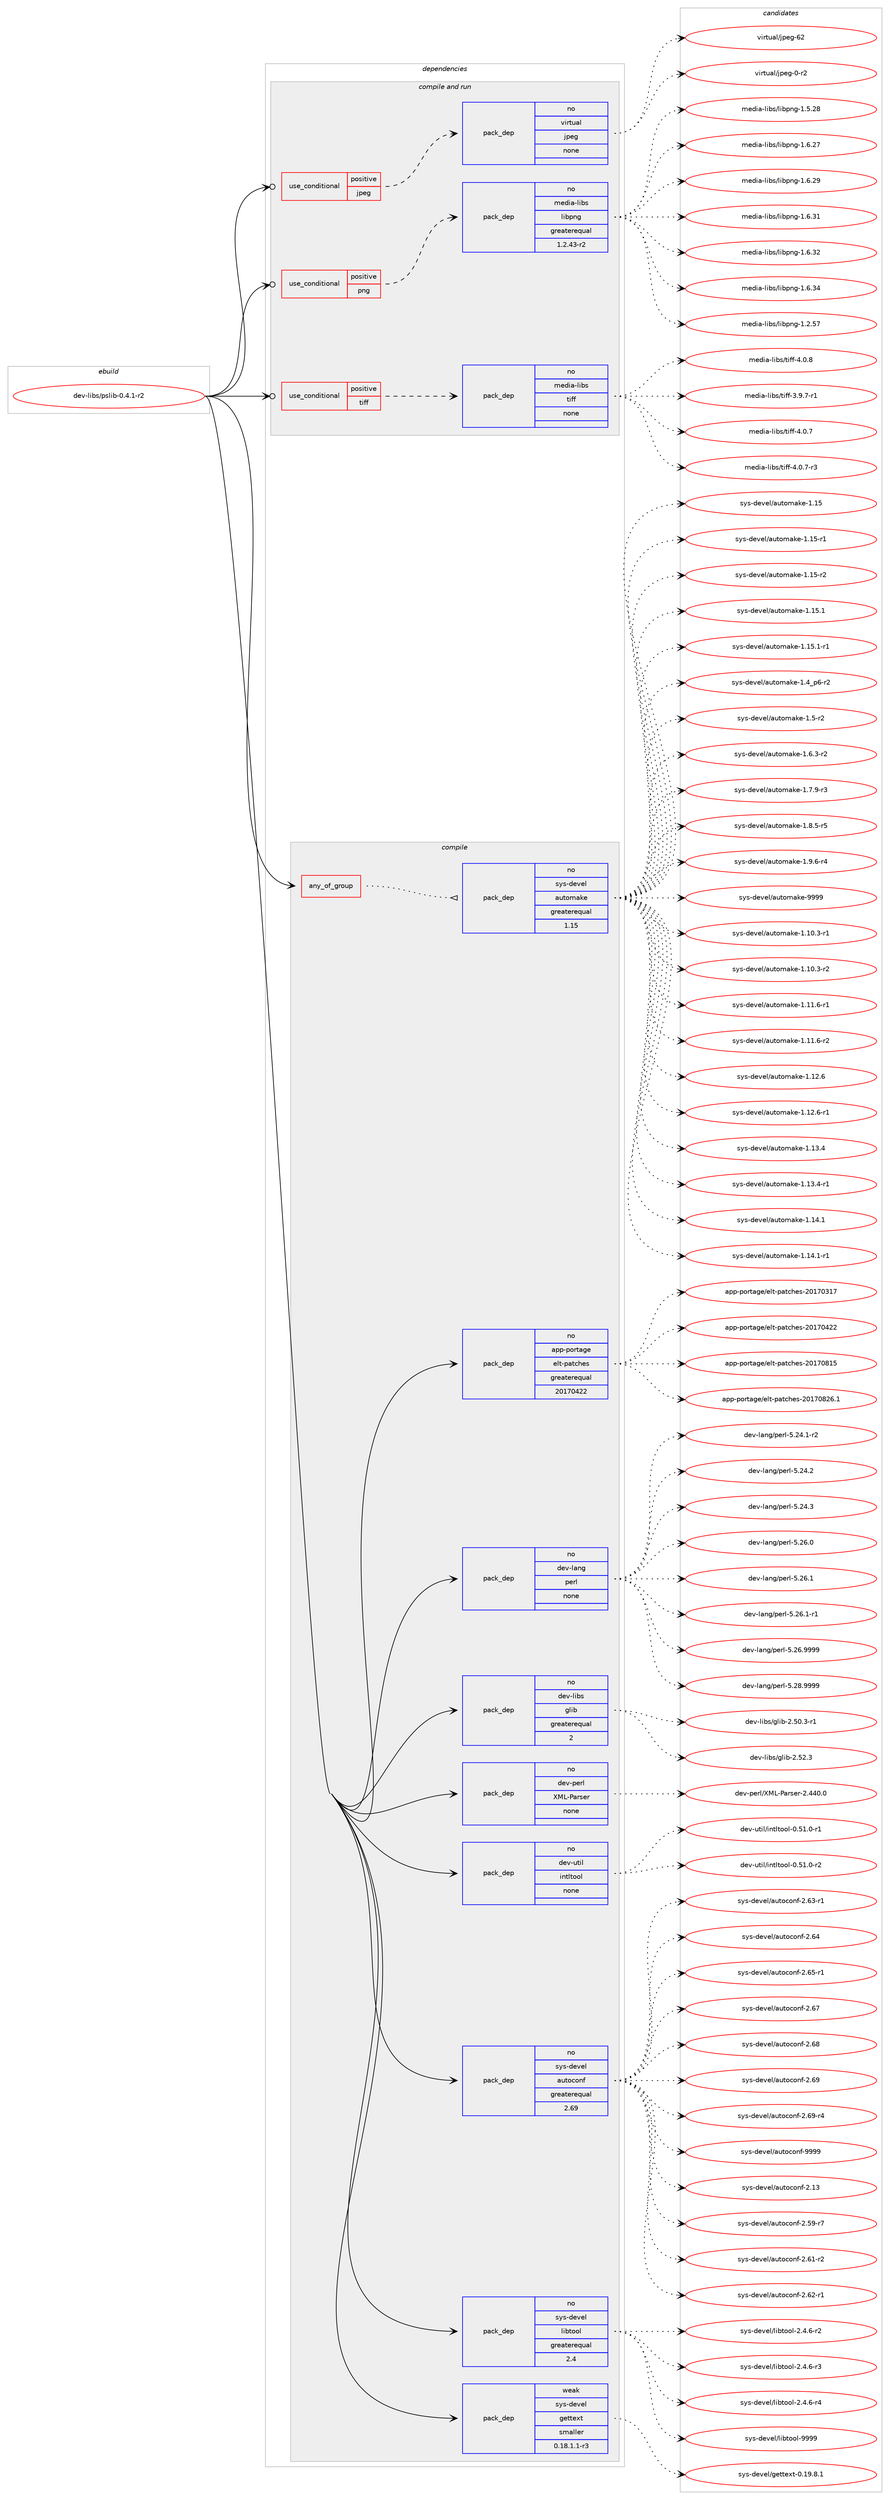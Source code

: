 digraph prolog {

# *************
# Graph options
# *************

newrank=true;
concentrate=true;
compound=true;
graph [rankdir=LR,fontname=Helvetica,fontsize=10,ranksep=1.5];#, ranksep=2.5, nodesep=0.2];
edge  [arrowhead=vee];
node  [fontname=Helvetica,fontsize=10];

# **********
# The ebuild
# **********

subgraph cluster_leftcol {
color=gray;
rank=same;
label=<<i>ebuild</i>>;
id [label="dev-libs/pslib-0.4.1-r2", color=red, width=4, href="../dev-libs/pslib-0.4.1-r2.svg"];
}

# ****************
# The dependencies
# ****************

subgraph cluster_midcol {
color=gray;
label=<<i>dependencies</i>>;
subgraph cluster_compile {
fillcolor="#eeeeee";
style=filled;
label=<<i>compile</i>>;
subgraph any3536 {
dependency118909 [label=<<TABLE BORDER="0" CELLBORDER="1" CELLSPACING="0" CELLPADDING="4"><TR><TD CELLPADDING="10">any_of_group</TD></TR></TABLE>>, shape=none, color=red];subgraph pack89607 {
dependency118910 [label=<<TABLE BORDER="0" CELLBORDER="1" CELLSPACING="0" CELLPADDING="4" WIDTH="220"><TR><TD ROWSPAN="6" CELLPADDING="30">pack_dep</TD></TR><TR><TD WIDTH="110">no</TD></TR><TR><TD>sys-devel</TD></TR><TR><TD>automake</TD></TR><TR><TD>greaterequal</TD></TR><TR><TD>1.15</TD></TR></TABLE>>, shape=none, color=blue];
}
dependency118909:e -> dependency118910:w [weight=20,style="dotted",arrowhead="oinv"];
}
id:e -> dependency118909:w [weight=20,style="solid",arrowhead="vee"];
subgraph pack89608 {
dependency118911 [label=<<TABLE BORDER="0" CELLBORDER="1" CELLSPACING="0" CELLPADDING="4" WIDTH="220"><TR><TD ROWSPAN="6" CELLPADDING="30">pack_dep</TD></TR><TR><TD WIDTH="110">no</TD></TR><TR><TD>app-portage</TD></TR><TR><TD>elt-patches</TD></TR><TR><TD>greaterequal</TD></TR><TR><TD>20170422</TD></TR></TABLE>>, shape=none, color=blue];
}
id:e -> dependency118911:w [weight=20,style="solid",arrowhead="vee"];
subgraph pack89609 {
dependency118912 [label=<<TABLE BORDER="0" CELLBORDER="1" CELLSPACING="0" CELLPADDING="4" WIDTH="220"><TR><TD ROWSPAN="6" CELLPADDING="30">pack_dep</TD></TR><TR><TD WIDTH="110">no</TD></TR><TR><TD>dev-lang</TD></TR><TR><TD>perl</TD></TR><TR><TD>none</TD></TR><TR><TD></TD></TR></TABLE>>, shape=none, color=blue];
}
id:e -> dependency118912:w [weight=20,style="solid",arrowhead="vee"];
subgraph pack89610 {
dependency118913 [label=<<TABLE BORDER="0" CELLBORDER="1" CELLSPACING="0" CELLPADDING="4" WIDTH="220"><TR><TD ROWSPAN="6" CELLPADDING="30">pack_dep</TD></TR><TR><TD WIDTH="110">no</TD></TR><TR><TD>dev-libs</TD></TR><TR><TD>glib</TD></TR><TR><TD>greaterequal</TD></TR><TR><TD>2</TD></TR></TABLE>>, shape=none, color=blue];
}
id:e -> dependency118913:w [weight=20,style="solid",arrowhead="vee"];
subgraph pack89611 {
dependency118914 [label=<<TABLE BORDER="0" CELLBORDER="1" CELLSPACING="0" CELLPADDING="4" WIDTH="220"><TR><TD ROWSPAN="6" CELLPADDING="30">pack_dep</TD></TR><TR><TD WIDTH="110">no</TD></TR><TR><TD>dev-perl</TD></TR><TR><TD>XML-Parser</TD></TR><TR><TD>none</TD></TR><TR><TD></TD></TR></TABLE>>, shape=none, color=blue];
}
id:e -> dependency118914:w [weight=20,style="solid",arrowhead="vee"];
subgraph pack89612 {
dependency118915 [label=<<TABLE BORDER="0" CELLBORDER="1" CELLSPACING="0" CELLPADDING="4" WIDTH="220"><TR><TD ROWSPAN="6" CELLPADDING="30">pack_dep</TD></TR><TR><TD WIDTH="110">no</TD></TR><TR><TD>dev-util</TD></TR><TR><TD>intltool</TD></TR><TR><TD>none</TD></TR><TR><TD></TD></TR></TABLE>>, shape=none, color=blue];
}
id:e -> dependency118915:w [weight=20,style="solid",arrowhead="vee"];
subgraph pack89613 {
dependency118916 [label=<<TABLE BORDER="0" CELLBORDER="1" CELLSPACING="0" CELLPADDING="4" WIDTH="220"><TR><TD ROWSPAN="6" CELLPADDING="30">pack_dep</TD></TR><TR><TD WIDTH="110">no</TD></TR><TR><TD>sys-devel</TD></TR><TR><TD>autoconf</TD></TR><TR><TD>greaterequal</TD></TR><TR><TD>2.69</TD></TR></TABLE>>, shape=none, color=blue];
}
id:e -> dependency118916:w [weight=20,style="solid",arrowhead="vee"];
subgraph pack89614 {
dependency118917 [label=<<TABLE BORDER="0" CELLBORDER="1" CELLSPACING="0" CELLPADDING="4" WIDTH="220"><TR><TD ROWSPAN="6" CELLPADDING="30">pack_dep</TD></TR><TR><TD WIDTH="110">no</TD></TR><TR><TD>sys-devel</TD></TR><TR><TD>libtool</TD></TR><TR><TD>greaterequal</TD></TR><TR><TD>2.4</TD></TR></TABLE>>, shape=none, color=blue];
}
id:e -> dependency118917:w [weight=20,style="solid",arrowhead="vee"];
subgraph pack89615 {
dependency118918 [label=<<TABLE BORDER="0" CELLBORDER="1" CELLSPACING="0" CELLPADDING="4" WIDTH="220"><TR><TD ROWSPAN="6" CELLPADDING="30">pack_dep</TD></TR><TR><TD WIDTH="110">weak</TD></TR><TR><TD>sys-devel</TD></TR><TR><TD>gettext</TD></TR><TR><TD>smaller</TD></TR><TR><TD>0.18.1.1-r3</TD></TR></TABLE>>, shape=none, color=blue];
}
id:e -> dependency118918:w [weight=20,style="solid",arrowhead="vee"];
}
subgraph cluster_compileandrun {
fillcolor="#eeeeee";
style=filled;
label=<<i>compile and run</i>>;
subgraph cond25734 {
dependency118919 [label=<<TABLE BORDER="0" CELLBORDER="1" CELLSPACING="0" CELLPADDING="4"><TR><TD ROWSPAN="3" CELLPADDING="10">use_conditional</TD></TR><TR><TD>positive</TD></TR><TR><TD>jpeg</TD></TR></TABLE>>, shape=none, color=red];
subgraph pack89616 {
dependency118920 [label=<<TABLE BORDER="0" CELLBORDER="1" CELLSPACING="0" CELLPADDING="4" WIDTH="220"><TR><TD ROWSPAN="6" CELLPADDING="30">pack_dep</TD></TR><TR><TD WIDTH="110">no</TD></TR><TR><TD>virtual</TD></TR><TR><TD>jpeg</TD></TR><TR><TD>none</TD></TR><TR><TD></TD></TR></TABLE>>, shape=none, color=blue];
}
dependency118919:e -> dependency118920:w [weight=20,style="dashed",arrowhead="vee"];
}
id:e -> dependency118919:w [weight=20,style="solid",arrowhead="odotvee"];
subgraph cond25735 {
dependency118921 [label=<<TABLE BORDER="0" CELLBORDER="1" CELLSPACING="0" CELLPADDING="4"><TR><TD ROWSPAN="3" CELLPADDING="10">use_conditional</TD></TR><TR><TD>positive</TD></TR><TR><TD>png</TD></TR></TABLE>>, shape=none, color=red];
subgraph pack89617 {
dependency118922 [label=<<TABLE BORDER="0" CELLBORDER="1" CELLSPACING="0" CELLPADDING="4" WIDTH="220"><TR><TD ROWSPAN="6" CELLPADDING="30">pack_dep</TD></TR><TR><TD WIDTH="110">no</TD></TR><TR><TD>media-libs</TD></TR><TR><TD>libpng</TD></TR><TR><TD>greaterequal</TD></TR><TR><TD>1.2.43-r2</TD></TR></TABLE>>, shape=none, color=blue];
}
dependency118921:e -> dependency118922:w [weight=20,style="dashed",arrowhead="vee"];
}
id:e -> dependency118921:w [weight=20,style="solid",arrowhead="odotvee"];
subgraph cond25736 {
dependency118923 [label=<<TABLE BORDER="0" CELLBORDER="1" CELLSPACING="0" CELLPADDING="4"><TR><TD ROWSPAN="3" CELLPADDING="10">use_conditional</TD></TR><TR><TD>positive</TD></TR><TR><TD>tiff</TD></TR></TABLE>>, shape=none, color=red];
subgraph pack89618 {
dependency118924 [label=<<TABLE BORDER="0" CELLBORDER="1" CELLSPACING="0" CELLPADDING="4" WIDTH="220"><TR><TD ROWSPAN="6" CELLPADDING="30">pack_dep</TD></TR><TR><TD WIDTH="110">no</TD></TR><TR><TD>media-libs</TD></TR><TR><TD>tiff</TD></TR><TR><TD>none</TD></TR><TR><TD></TD></TR></TABLE>>, shape=none, color=blue];
}
dependency118923:e -> dependency118924:w [weight=20,style="dashed",arrowhead="vee"];
}
id:e -> dependency118923:w [weight=20,style="solid",arrowhead="odotvee"];
}
subgraph cluster_run {
fillcolor="#eeeeee";
style=filled;
label=<<i>run</i>>;
}
}

# **************
# The candidates
# **************

subgraph cluster_choices {
rank=same;
color=gray;
label=<<i>candidates</i>>;

subgraph choice89607 {
color=black;
nodesep=1;
choice11512111545100101118101108479711711611110997107101454946494846514511449 [label="sys-devel/automake-1.10.3-r1", color=red, width=4,href="../sys-devel/automake-1.10.3-r1.svg"];
choice11512111545100101118101108479711711611110997107101454946494846514511450 [label="sys-devel/automake-1.10.3-r2", color=red, width=4,href="../sys-devel/automake-1.10.3-r2.svg"];
choice11512111545100101118101108479711711611110997107101454946494946544511449 [label="sys-devel/automake-1.11.6-r1", color=red, width=4,href="../sys-devel/automake-1.11.6-r1.svg"];
choice11512111545100101118101108479711711611110997107101454946494946544511450 [label="sys-devel/automake-1.11.6-r2", color=red, width=4,href="../sys-devel/automake-1.11.6-r2.svg"];
choice1151211154510010111810110847971171161111099710710145494649504654 [label="sys-devel/automake-1.12.6", color=red, width=4,href="../sys-devel/automake-1.12.6.svg"];
choice11512111545100101118101108479711711611110997107101454946495046544511449 [label="sys-devel/automake-1.12.6-r1", color=red, width=4,href="../sys-devel/automake-1.12.6-r1.svg"];
choice1151211154510010111810110847971171161111099710710145494649514652 [label="sys-devel/automake-1.13.4", color=red, width=4,href="../sys-devel/automake-1.13.4.svg"];
choice11512111545100101118101108479711711611110997107101454946495146524511449 [label="sys-devel/automake-1.13.4-r1", color=red, width=4,href="../sys-devel/automake-1.13.4-r1.svg"];
choice1151211154510010111810110847971171161111099710710145494649524649 [label="sys-devel/automake-1.14.1", color=red, width=4,href="../sys-devel/automake-1.14.1.svg"];
choice11512111545100101118101108479711711611110997107101454946495246494511449 [label="sys-devel/automake-1.14.1-r1", color=red, width=4,href="../sys-devel/automake-1.14.1-r1.svg"];
choice115121115451001011181011084797117116111109971071014549464953 [label="sys-devel/automake-1.15", color=red, width=4,href="../sys-devel/automake-1.15.svg"];
choice1151211154510010111810110847971171161111099710710145494649534511449 [label="sys-devel/automake-1.15-r1", color=red, width=4,href="../sys-devel/automake-1.15-r1.svg"];
choice1151211154510010111810110847971171161111099710710145494649534511450 [label="sys-devel/automake-1.15-r2", color=red, width=4,href="../sys-devel/automake-1.15-r2.svg"];
choice1151211154510010111810110847971171161111099710710145494649534649 [label="sys-devel/automake-1.15.1", color=red, width=4,href="../sys-devel/automake-1.15.1.svg"];
choice11512111545100101118101108479711711611110997107101454946495346494511449 [label="sys-devel/automake-1.15.1-r1", color=red, width=4,href="../sys-devel/automake-1.15.1-r1.svg"];
choice115121115451001011181011084797117116111109971071014549465295112544511450 [label="sys-devel/automake-1.4_p6-r2", color=red, width=4,href="../sys-devel/automake-1.4_p6-r2.svg"];
choice11512111545100101118101108479711711611110997107101454946534511450 [label="sys-devel/automake-1.5-r2", color=red, width=4,href="../sys-devel/automake-1.5-r2.svg"];
choice115121115451001011181011084797117116111109971071014549465446514511450 [label="sys-devel/automake-1.6.3-r2", color=red, width=4,href="../sys-devel/automake-1.6.3-r2.svg"];
choice115121115451001011181011084797117116111109971071014549465546574511451 [label="sys-devel/automake-1.7.9-r3", color=red, width=4,href="../sys-devel/automake-1.7.9-r3.svg"];
choice115121115451001011181011084797117116111109971071014549465646534511453 [label="sys-devel/automake-1.8.5-r5", color=red, width=4,href="../sys-devel/automake-1.8.5-r5.svg"];
choice115121115451001011181011084797117116111109971071014549465746544511452 [label="sys-devel/automake-1.9.6-r4", color=red, width=4,href="../sys-devel/automake-1.9.6-r4.svg"];
choice115121115451001011181011084797117116111109971071014557575757 [label="sys-devel/automake-9999", color=red, width=4,href="../sys-devel/automake-9999.svg"];
dependency118910:e -> choice11512111545100101118101108479711711611110997107101454946494846514511449:w [style=dotted,weight="100"];
dependency118910:e -> choice11512111545100101118101108479711711611110997107101454946494846514511450:w [style=dotted,weight="100"];
dependency118910:e -> choice11512111545100101118101108479711711611110997107101454946494946544511449:w [style=dotted,weight="100"];
dependency118910:e -> choice11512111545100101118101108479711711611110997107101454946494946544511450:w [style=dotted,weight="100"];
dependency118910:e -> choice1151211154510010111810110847971171161111099710710145494649504654:w [style=dotted,weight="100"];
dependency118910:e -> choice11512111545100101118101108479711711611110997107101454946495046544511449:w [style=dotted,weight="100"];
dependency118910:e -> choice1151211154510010111810110847971171161111099710710145494649514652:w [style=dotted,weight="100"];
dependency118910:e -> choice11512111545100101118101108479711711611110997107101454946495146524511449:w [style=dotted,weight="100"];
dependency118910:e -> choice1151211154510010111810110847971171161111099710710145494649524649:w [style=dotted,weight="100"];
dependency118910:e -> choice11512111545100101118101108479711711611110997107101454946495246494511449:w [style=dotted,weight="100"];
dependency118910:e -> choice115121115451001011181011084797117116111109971071014549464953:w [style=dotted,weight="100"];
dependency118910:e -> choice1151211154510010111810110847971171161111099710710145494649534511449:w [style=dotted,weight="100"];
dependency118910:e -> choice1151211154510010111810110847971171161111099710710145494649534511450:w [style=dotted,weight="100"];
dependency118910:e -> choice1151211154510010111810110847971171161111099710710145494649534649:w [style=dotted,weight="100"];
dependency118910:e -> choice11512111545100101118101108479711711611110997107101454946495346494511449:w [style=dotted,weight="100"];
dependency118910:e -> choice115121115451001011181011084797117116111109971071014549465295112544511450:w [style=dotted,weight="100"];
dependency118910:e -> choice11512111545100101118101108479711711611110997107101454946534511450:w [style=dotted,weight="100"];
dependency118910:e -> choice115121115451001011181011084797117116111109971071014549465446514511450:w [style=dotted,weight="100"];
dependency118910:e -> choice115121115451001011181011084797117116111109971071014549465546574511451:w [style=dotted,weight="100"];
dependency118910:e -> choice115121115451001011181011084797117116111109971071014549465646534511453:w [style=dotted,weight="100"];
dependency118910:e -> choice115121115451001011181011084797117116111109971071014549465746544511452:w [style=dotted,weight="100"];
dependency118910:e -> choice115121115451001011181011084797117116111109971071014557575757:w [style=dotted,weight="100"];
}
subgraph choice89608 {
color=black;
nodesep=1;
choice97112112451121111141169710310147101108116451129711699104101115455048495548514955 [label="app-portage/elt-patches-20170317", color=red, width=4,href="../app-portage/elt-patches-20170317.svg"];
choice97112112451121111141169710310147101108116451129711699104101115455048495548525050 [label="app-portage/elt-patches-20170422", color=red, width=4,href="../app-portage/elt-patches-20170422.svg"];
choice97112112451121111141169710310147101108116451129711699104101115455048495548564953 [label="app-portage/elt-patches-20170815", color=red, width=4,href="../app-portage/elt-patches-20170815.svg"];
choice971121124511211111411697103101471011081164511297116991041011154550484955485650544649 [label="app-portage/elt-patches-20170826.1", color=red, width=4,href="../app-portage/elt-patches-20170826.1.svg"];
dependency118911:e -> choice97112112451121111141169710310147101108116451129711699104101115455048495548514955:w [style=dotted,weight="100"];
dependency118911:e -> choice97112112451121111141169710310147101108116451129711699104101115455048495548525050:w [style=dotted,weight="100"];
dependency118911:e -> choice97112112451121111141169710310147101108116451129711699104101115455048495548564953:w [style=dotted,weight="100"];
dependency118911:e -> choice971121124511211111411697103101471011081164511297116991041011154550484955485650544649:w [style=dotted,weight="100"];
}
subgraph choice89609 {
color=black;
nodesep=1;
choice100101118451089711010347112101114108455346505246494511450 [label="dev-lang/perl-5.24.1-r2", color=red, width=4,href="../dev-lang/perl-5.24.1-r2.svg"];
choice10010111845108971101034711210111410845534650524650 [label="dev-lang/perl-5.24.2", color=red, width=4,href="../dev-lang/perl-5.24.2.svg"];
choice10010111845108971101034711210111410845534650524651 [label="dev-lang/perl-5.24.3", color=red, width=4,href="../dev-lang/perl-5.24.3.svg"];
choice10010111845108971101034711210111410845534650544648 [label="dev-lang/perl-5.26.0", color=red, width=4,href="../dev-lang/perl-5.26.0.svg"];
choice10010111845108971101034711210111410845534650544649 [label="dev-lang/perl-5.26.1", color=red, width=4,href="../dev-lang/perl-5.26.1.svg"];
choice100101118451089711010347112101114108455346505446494511449 [label="dev-lang/perl-5.26.1-r1", color=red, width=4,href="../dev-lang/perl-5.26.1-r1.svg"];
choice10010111845108971101034711210111410845534650544657575757 [label="dev-lang/perl-5.26.9999", color=red, width=4,href="../dev-lang/perl-5.26.9999.svg"];
choice10010111845108971101034711210111410845534650564657575757 [label="dev-lang/perl-5.28.9999", color=red, width=4,href="../dev-lang/perl-5.28.9999.svg"];
dependency118912:e -> choice100101118451089711010347112101114108455346505246494511450:w [style=dotted,weight="100"];
dependency118912:e -> choice10010111845108971101034711210111410845534650524650:w [style=dotted,weight="100"];
dependency118912:e -> choice10010111845108971101034711210111410845534650524651:w [style=dotted,weight="100"];
dependency118912:e -> choice10010111845108971101034711210111410845534650544648:w [style=dotted,weight="100"];
dependency118912:e -> choice10010111845108971101034711210111410845534650544649:w [style=dotted,weight="100"];
dependency118912:e -> choice100101118451089711010347112101114108455346505446494511449:w [style=dotted,weight="100"];
dependency118912:e -> choice10010111845108971101034711210111410845534650544657575757:w [style=dotted,weight="100"];
dependency118912:e -> choice10010111845108971101034711210111410845534650564657575757:w [style=dotted,weight="100"];
}
subgraph choice89610 {
color=black;
nodesep=1;
choice10010111845108105981154710310810598455046534846514511449 [label="dev-libs/glib-2.50.3-r1", color=red, width=4,href="../dev-libs/glib-2.50.3-r1.svg"];
choice1001011184510810598115471031081059845504653504651 [label="dev-libs/glib-2.52.3", color=red, width=4,href="../dev-libs/glib-2.52.3.svg"];
dependency118913:e -> choice10010111845108105981154710310810598455046534846514511449:w [style=dotted,weight="100"];
dependency118913:e -> choice1001011184510810598115471031081059845504653504651:w [style=dotted,weight="100"];
}
subgraph choice89611 {
color=black;
nodesep=1;
choice10010111845112101114108478877764580971141151011144550465252484648 [label="dev-perl/XML-Parser-2.440.0", color=red, width=4,href="../dev-perl/XML-Parser-2.440.0.svg"];
dependency118914:e -> choice10010111845112101114108478877764580971141151011144550465252484648:w [style=dotted,weight="100"];
}
subgraph choice89612 {
color=black;
nodesep=1;
choice1001011184511711610510847105110116108116111111108454846534946484511449 [label="dev-util/intltool-0.51.0-r1", color=red, width=4,href="../dev-util/intltool-0.51.0-r1.svg"];
choice1001011184511711610510847105110116108116111111108454846534946484511450 [label="dev-util/intltool-0.51.0-r2", color=red, width=4,href="../dev-util/intltool-0.51.0-r2.svg"];
dependency118915:e -> choice1001011184511711610510847105110116108116111111108454846534946484511449:w [style=dotted,weight="100"];
dependency118915:e -> choice1001011184511711610510847105110116108116111111108454846534946484511450:w [style=dotted,weight="100"];
}
subgraph choice89613 {
color=black;
nodesep=1;
choice115121115451001011181011084797117116111991111101024550464951 [label="sys-devel/autoconf-2.13", color=red, width=4,href="../sys-devel/autoconf-2.13.svg"];
choice1151211154510010111810110847971171161119911111010245504653574511455 [label="sys-devel/autoconf-2.59-r7", color=red, width=4,href="../sys-devel/autoconf-2.59-r7.svg"];
choice1151211154510010111810110847971171161119911111010245504654494511450 [label="sys-devel/autoconf-2.61-r2", color=red, width=4,href="../sys-devel/autoconf-2.61-r2.svg"];
choice1151211154510010111810110847971171161119911111010245504654504511449 [label="sys-devel/autoconf-2.62-r1", color=red, width=4,href="../sys-devel/autoconf-2.62-r1.svg"];
choice1151211154510010111810110847971171161119911111010245504654514511449 [label="sys-devel/autoconf-2.63-r1", color=red, width=4,href="../sys-devel/autoconf-2.63-r1.svg"];
choice115121115451001011181011084797117116111991111101024550465452 [label="sys-devel/autoconf-2.64", color=red, width=4,href="../sys-devel/autoconf-2.64.svg"];
choice1151211154510010111810110847971171161119911111010245504654534511449 [label="sys-devel/autoconf-2.65-r1", color=red, width=4,href="../sys-devel/autoconf-2.65-r1.svg"];
choice115121115451001011181011084797117116111991111101024550465455 [label="sys-devel/autoconf-2.67", color=red, width=4,href="../sys-devel/autoconf-2.67.svg"];
choice115121115451001011181011084797117116111991111101024550465456 [label="sys-devel/autoconf-2.68", color=red, width=4,href="../sys-devel/autoconf-2.68.svg"];
choice115121115451001011181011084797117116111991111101024550465457 [label="sys-devel/autoconf-2.69", color=red, width=4,href="../sys-devel/autoconf-2.69.svg"];
choice1151211154510010111810110847971171161119911111010245504654574511452 [label="sys-devel/autoconf-2.69-r4", color=red, width=4,href="../sys-devel/autoconf-2.69-r4.svg"];
choice115121115451001011181011084797117116111991111101024557575757 [label="sys-devel/autoconf-9999", color=red, width=4,href="../sys-devel/autoconf-9999.svg"];
dependency118916:e -> choice115121115451001011181011084797117116111991111101024550464951:w [style=dotted,weight="100"];
dependency118916:e -> choice1151211154510010111810110847971171161119911111010245504653574511455:w [style=dotted,weight="100"];
dependency118916:e -> choice1151211154510010111810110847971171161119911111010245504654494511450:w [style=dotted,weight="100"];
dependency118916:e -> choice1151211154510010111810110847971171161119911111010245504654504511449:w [style=dotted,weight="100"];
dependency118916:e -> choice1151211154510010111810110847971171161119911111010245504654514511449:w [style=dotted,weight="100"];
dependency118916:e -> choice115121115451001011181011084797117116111991111101024550465452:w [style=dotted,weight="100"];
dependency118916:e -> choice1151211154510010111810110847971171161119911111010245504654534511449:w [style=dotted,weight="100"];
dependency118916:e -> choice115121115451001011181011084797117116111991111101024550465455:w [style=dotted,weight="100"];
dependency118916:e -> choice115121115451001011181011084797117116111991111101024550465456:w [style=dotted,weight="100"];
dependency118916:e -> choice115121115451001011181011084797117116111991111101024550465457:w [style=dotted,weight="100"];
dependency118916:e -> choice1151211154510010111810110847971171161119911111010245504654574511452:w [style=dotted,weight="100"];
dependency118916:e -> choice115121115451001011181011084797117116111991111101024557575757:w [style=dotted,weight="100"];
}
subgraph choice89614 {
color=black;
nodesep=1;
choice1151211154510010111810110847108105981161111111084550465246544511450 [label="sys-devel/libtool-2.4.6-r2", color=red, width=4,href="../sys-devel/libtool-2.4.6-r2.svg"];
choice1151211154510010111810110847108105981161111111084550465246544511451 [label="sys-devel/libtool-2.4.6-r3", color=red, width=4,href="../sys-devel/libtool-2.4.6-r3.svg"];
choice1151211154510010111810110847108105981161111111084550465246544511452 [label="sys-devel/libtool-2.4.6-r4", color=red, width=4,href="../sys-devel/libtool-2.4.6-r4.svg"];
choice1151211154510010111810110847108105981161111111084557575757 [label="sys-devel/libtool-9999", color=red, width=4,href="../sys-devel/libtool-9999.svg"];
dependency118917:e -> choice1151211154510010111810110847108105981161111111084550465246544511450:w [style=dotted,weight="100"];
dependency118917:e -> choice1151211154510010111810110847108105981161111111084550465246544511451:w [style=dotted,weight="100"];
dependency118917:e -> choice1151211154510010111810110847108105981161111111084550465246544511452:w [style=dotted,weight="100"];
dependency118917:e -> choice1151211154510010111810110847108105981161111111084557575757:w [style=dotted,weight="100"];
}
subgraph choice89615 {
color=black;
nodesep=1;
choice1151211154510010111810110847103101116116101120116454846495746564649 [label="sys-devel/gettext-0.19.8.1", color=red, width=4,href="../sys-devel/gettext-0.19.8.1.svg"];
dependency118918:e -> choice1151211154510010111810110847103101116116101120116454846495746564649:w [style=dotted,weight="100"];
}
subgraph choice89616 {
color=black;
nodesep=1;
choice118105114116117971084710611210110345484511450 [label="virtual/jpeg-0-r2", color=red, width=4,href="../virtual/jpeg-0-r2.svg"];
choice1181051141161179710847106112101103455450 [label="virtual/jpeg-62", color=red, width=4,href="../virtual/jpeg-62.svg"];
dependency118920:e -> choice118105114116117971084710611210110345484511450:w [style=dotted,weight="100"];
dependency118920:e -> choice1181051141161179710847106112101103455450:w [style=dotted,weight="100"];
}
subgraph choice89617 {
color=black;
nodesep=1;
choice109101100105974510810598115471081059811211010345494650465355 [label="media-libs/libpng-1.2.57", color=red, width=4,href="../media-libs/libpng-1.2.57.svg"];
choice109101100105974510810598115471081059811211010345494653465056 [label="media-libs/libpng-1.5.28", color=red, width=4,href="../media-libs/libpng-1.5.28.svg"];
choice109101100105974510810598115471081059811211010345494654465055 [label="media-libs/libpng-1.6.27", color=red, width=4,href="../media-libs/libpng-1.6.27.svg"];
choice109101100105974510810598115471081059811211010345494654465057 [label="media-libs/libpng-1.6.29", color=red, width=4,href="../media-libs/libpng-1.6.29.svg"];
choice109101100105974510810598115471081059811211010345494654465149 [label="media-libs/libpng-1.6.31", color=red, width=4,href="../media-libs/libpng-1.6.31.svg"];
choice109101100105974510810598115471081059811211010345494654465150 [label="media-libs/libpng-1.6.32", color=red, width=4,href="../media-libs/libpng-1.6.32.svg"];
choice109101100105974510810598115471081059811211010345494654465152 [label="media-libs/libpng-1.6.34", color=red, width=4,href="../media-libs/libpng-1.6.34.svg"];
dependency118922:e -> choice109101100105974510810598115471081059811211010345494650465355:w [style=dotted,weight="100"];
dependency118922:e -> choice109101100105974510810598115471081059811211010345494653465056:w [style=dotted,weight="100"];
dependency118922:e -> choice109101100105974510810598115471081059811211010345494654465055:w [style=dotted,weight="100"];
dependency118922:e -> choice109101100105974510810598115471081059811211010345494654465057:w [style=dotted,weight="100"];
dependency118922:e -> choice109101100105974510810598115471081059811211010345494654465149:w [style=dotted,weight="100"];
dependency118922:e -> choice109101100105974510810598115471081059811211010345494654465150:w [style=dotted,weight="100"];
dependency118922:e -> choice109101100105974510810598115471081059811211010345494654465152:w [style=dotted,weight="100"];
}
subgraph choice89618 {
color=black;
nodesep=1;
choice109101100105974510810598115471161051021024551465746554511449 [label="media-libs/tiff-3.9.7-r1", color=red, width=4,href="../media-libs/tiff-3.9.7-r1.svg"];
choice10910110010597451081059811547116105102102455246484655 [label="media-libs/tiff-4.0.7", color=red, width=4,href="../media-libs/tiff-4.0.7.svg"];
choice109101100105974510810598115471161051021024552464846554511451 [label="media-libs/tiff-4.0.7-r3", color=red, width=4,href="../media-libs/tiff-4.0.7-r3.svg"];
choice10910110010597451081059811547116105102102455246484656 [label="media-libs/tiff-4.0.8", color=red, width=4,href="../media-libs/tiff-4.0.8.svg"];
dependency118924:e -> choice109101100105974510810598115471161051021024551465746554511449:w [style=dotted,weight="100"];
dependency118924:e -> choice10910110010597451081059811547116105102102455246484655:w [style=dotted,weight="100"];
dependency118924:e -> choice109101100105974510810598115471161051021024552464846554511451:w [style=dotted,weight="100"];
dependency118924:e -> choice10910110010597451081059811547116105102102455246484656:w [style=dotted,weight="100"];
}
}

}
